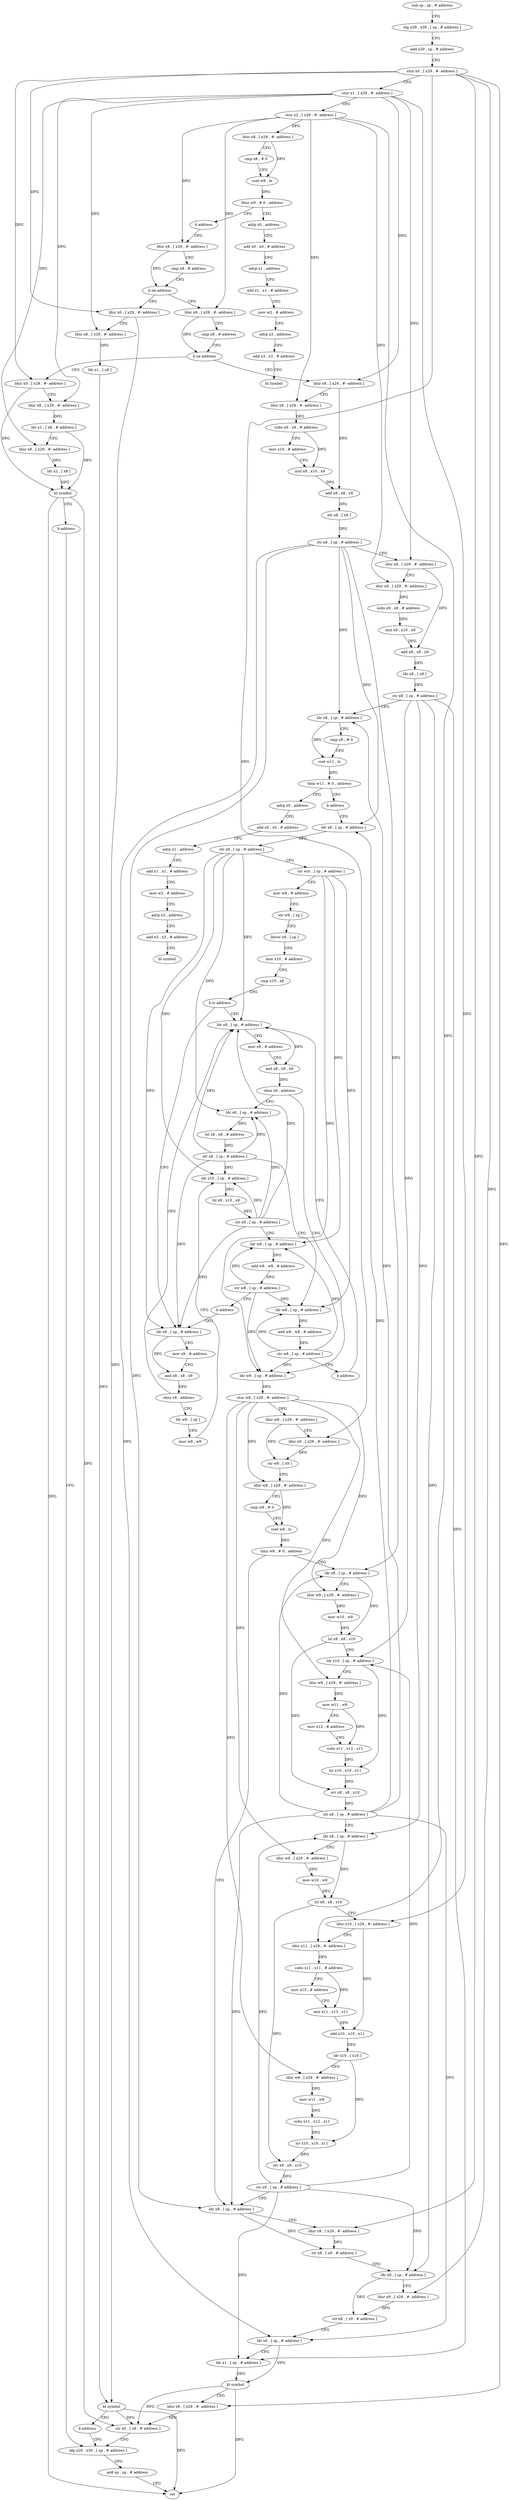 digraph "func" {
"4263516" [label = "sub sp , sp , # address" ]
"4263520" [label = "stp x29 , x30 , [ sp , # address ]" ]
"4263524" [label = "add x29 , sp , # address" ]
"4263528" [label = "stur x0 , [ x29 , #- address ]" ]
"4263532" [label = "stur x1 , [ x29 , #- address ]" ]
"4263536" [label = "stur x2 , [ x29 , #- address ]" ]
"4263540" [label = "ldur x8 , [ x29 , #- address ]" ]
"4263544" [label = "cmp x8 , # 0" ]
"4263548" [label = "cset w9 , le" ]
"4263552" [label = "tbnz w9 , # 0 , address" ]
"4263560" [label = "adrp x0 , address" ]
"4263556" [label = "b address" ]
"4263564" [label = "add x0 , x0 , # address" ]
"4263568" [label = "adrp x1 , address" ]
"4263572" [label = "add x1 , x1 , # address" ]
"4263576" [label = "mov w2 , # address" ]
"4263580" [label = "adrp x3 , address" ]
"4263584" [label = "add x3 , x3 , # address" ]
"4263588" [label = "bl symbol" ]
"4263592" [label = "ldur x8 , [ x29 , #- address ]" ]
"4263596" [label = "cmp x8 , # address" ]
"4263600" [label = "b.ne address" ]
"4263624" [label = "ldur x8 , [ x29 , #- address ]" ]
"4263604" [label = "ldur x0 , [ x29 , #- address ]" ]
"4263628" [label = "cmp x8 , # address" ]
"4263632" [label = "b.ne address" ]
"4263664" [label = "ldur x8 , [ x29 , #- address ]" ]
"4263636" [label = "ldur x0 , [ x29 , #- address ]" ]
"4263608" [label = "ldur x8 , [ x29 , #- address ]" ]
"4263612" [label = "ldr x1 , [ x8 ]" ]
"4263616" [label = "bl symbol" ]
"4263620" [label = "b address" ]
"4264104" [label = "ldp x29 , x30 , [ sp , # address ]" ]
"4263668" [label = "ldur x9 , [ x29 , #- address ]" ]
"4263672" [label = "subs x9 , x9 , # address" ]
"4263676" [label = "mov x10 , # address" ]
"4263680" [label = "mul x9 , x10 , x9" ]
"4263684" [label = "add x8 , x8 , x9" ]
"4263688" [label = "ldr x8 , [ x8 ]" ]
"4263692" [label = "str x8 , [ sp , # address ]" ]
"4263696" [label = "ldur x8 , [ x29 , #- address ]" ]
"4263700" [label = "ldur x9 , [ x29 , #- address ]" ]
"4263704" [label = "subs x9 , x9 , # address" ]
"4263708" [label = "mul x9 , x10 , x9" ]
"4263712" [label = "add x8 , x8 , x9" ]
"4263716" [label = "ldr x8 , [ x8 ]" ]
"4263720" [label = "str x8 , [ sp , # address ]" ]
"4263724" [label = "ldr x8 , [ sp , # address ]" ]
"4263728" [label = "cmp x8 , # 0" ]
"4263732" [label = "cset w11 , ls" ]
"4263736" [label = "tbnz w11 , # 0 , address" ]
"4263744" [label = "adrp x0 , address" ]
"4263740" [label = "b address" ]
"4263640" [label = "ldur x8 , [ x29 , #- address ]" ]
"4263644" [label = "ldr x1 , [ x8 , # address ]" ]
"4263648" [label = "ldur x8 , [ x29 , #- address ]" ]
"4263652" [label = "ldr x2 , [ x8 ]" ]
"4263656" [label = "bl symbol" ]
"4263660" [label = "b address" ]
"4264108" [label = "add sp , sp , # address" ]
"4264112" [label = "ret" ]
"4263748" [label = "add x0 , x0 , # address" ]
"4263752" [label = "adrp x1 , address" ]
"4263756" [label = "add x1 , x1 , # address" ]
"4263760" [label = "mov w2 , # address" ]
"4263764" [label = "adrp x3 , address" ]
"4263768" [label = "add x3 , x3 , # address" ]
"4263772" [label = "bl symbol" ]
"4263776" [label = "ldr x8 , [ sp , # address ]" ]
"4263780" [label = "str x8 , [ sp , # address ]" ]
"4263784" [label = "str wzr , [ sp , # address ]" ]
"4263788" [label = "mov w9 , # address" ]
"4263792" [label = "str w9 , [ sp ]" ]
"4263796" [label = "ldrsw x8 , [ sp ]" ]
"4263800" [label = "mov x10 , # address" ]
"4263804" [label = "cmp x10 , x8" ]
"4263808" [label = "b.ls address" ]
"4263864" [label = "ldr x8 , [ sp , # address ]" ]
"4263812" [label = "ldr x8 , [ sp , # address ]" ]
"4263868" [label = "mov x9 , # address" ]
"4263872" [label = "and x8 , x8 , x9" ]
"4263876" [label = "cbnz x8 , address" ]
"4263908" [label = "ldr w8 , [ sp , # address ]" ]
"4263880" [label = "ldr x8 , [ sp , # address ]" ]
"4263816" [label = "mov x9 , # address" ]
"4263820" [label = "and x8 , x8 , x9" ]
"4263824" [label = "cbnz x8 , address" ]
"4263828" [label = "ldr w8 , [ sp ]" ]
"4263912" [label = "stur w8 , [ x29 , #- address ]" ]
"4263916" [label = "ldur w8 , [ x29 , #- address ]" ]
"4263920" [label = "ldur x9 , [ x29 , #- address ]" ]
"4263924" [label = "str w8 , [ x9 ]" ]
"4263928" [label = "ldur w8 , [ x29 , #- address ]" ]
"4263932" [label = "cmp w8 , # 0" ]
"4263936" [label = "cset w8 , ls" ]
"4263940" [label = "tbnz w8 , # 0 , address" ]
"4264060" [label = "ldr x8 , [ sp , # address ]" ]
"4263944" [label = "ldr x8 , [ sp , # address ]" ]
"4263884" [label = "lsl x8 , x8 , # address" ]
"4263888" [label = "str x8 , [ sp , # address ]" ]
"4263892" [label = "ldr w8 , [ sp , # address ]" ]
"4263896" [label = "add w8 , w8 , # address" ]
"4263900" [label = "str w8 , [ sp , # address ]" ]
"4263904" [label = "b address" ]
"4263832" [label = "mov w9 , w8" ]
"4263836" [label = "ldr x10 , [ sp , # address ]" ]
"4263840" [label = "lsl x9 , x10 , x9" ]
"4263844" [label = "str x9 , [ sp , # address ]" ]
"4263848" [label = "ldr w8 , [ sp , # address ]" ]
"4263852" [label = "add w8 , w8 , # address" ]
"4263856" [label = "str w8 , [ sp , # address ]" ]
"4263860" [label = "b address" ]
"4264064" [label = "ldur x9 , [ x29 , #- address ]" ]
"4264068" [label = "str x8 , [ x9 , # address ]" ]
"4264072" [label = "ldr x8 , [ sp , # address ]" ]
"4264076" [label = "ldur x9 , [ x29 , #- address ]" ]
"4264080" [label = "str x8 , [ x9 , # address ]" ]
"4264084" [label = "ldr x0 , [ sp , # address ]" ]
"4264088" [label = "ldr x1 , [ sp , # address ]" ]
"4264092" [label = "bl symbol" ]
"4264096" [label = "ldur x8 , [ x29 , #- address ]" ]
"4264100" [label = "str x0 , [ x8 , # address ]" ]
"4263948" [label = "ldur w9 , [ x29 , #- address ]" ]
"4263952" [label = "mov w10 , w9" ]
"4263956" [label = "lsl x8 , x8 , x10" ]
"4263960" [label = "ldr x10 , [ sp , # address ]" ]
"4263964" [label = "ldur w9 , [ x29 , #- address ]" ]
"4263968" [label = "mov w11 , w9" ]
"4263972" [label = "mov x12 , # address" ]
"4263976" [label = "subs x11 , x12 , x11" ]
"4263980" [label = "lsr x10 , x10 , x11" ]
"4263984" [label = "orr x8 , x8 , x10" ]
"4263988" [label = "str x8 , [ sp , # address ]" ]
"4263992" [label = "ldr x8 , [ sp , # address ]" ]
"4263996" [label = "ldur w9 , [ x29 , #- address ]" ]
"4264000" [label = "mov w10 , w9" ]
"4264004" [label = "lsl x8 , x8 , x10" ]
"4264008" [label = "ldur x10 , [ x29 , #- address ]" ]
"4264012" [label = "ldur x11 , [ x29 , #- address ]" ]
"4264016" [label = "subs x11 , x11 , # address" ]
"4264020" [label = "mov x13 , # address" ]
"4264024" [label = "mul x11 , x13 , x11" ]
"4264028" [label = "add x10 , x10 , x11" ]
"4264032" [label = "ldr x10 , [ x10 ]" ]
"4264036" [label = "ldur w9 , [ x29 , #- address ]" ]
"4264040" [label = "mov w11 , w9" ]
"4264044" [label = "subs x11 , x12 , x11" ]
"4264048" [label = "lsr x10 , x10 , x11" ]
"4264052" [label = "orr x8 , x8 , x10" ]
"4264056" [label = "str x8 , [ sp , # address ]" ]
"4263516" -> "4263520" [ label = "CFG" ]
"4263520" -> "4263524" [ label = "CFG" ]
"4263524" -> "4263528" [ label = "CFG" ]
"4263528" -> "4263532" [ label = "CFG" ]
"4263528" -> "4263604" [ label = "DFG" ]
"4263528" -> "4263636" [ label = "DFG" ]
"4263528" -> "4263920" [ label = "DFG" ]
"4263528" -> "4264064" [ label = "DFG" ]
"4263528" -> "4264076" [ label = "DFG" ]
"4263528" -> "4264096" [ label = "DFG" ]
"4263532" -> "4263536" [ label = "CFG" ]
"4263532" -> "4263608" [ label = "DFG" ]
"4263532" -> "4263664" [ label = "DFG" ]
"4263532" -> "4263696" [ label = "DFG" ]
"4263532" -> "4263640" [ label = "DFG" ]
"4263532" -> "4263648" [ label = "DFG" ]
"4263532" -> "4264008" [ label = "DFG" ]
"4263536" -> "4263540" [ label = "DFG" ]
"4263536" -> "4263592" [ label = "DFG" ]
"4263536" -> "4263624" [ label = "DFG" ]
"4263536" -> "4263668" [ label = "DFG" ]
"4263536" -> "4263700" [ label = "DFG" ]
"4263536" -> "4264012" [ label = "DFG" ]
"4263540" -> "4263544" [ label = "CFG" ]
"4263540" -> "4263548" [ label = "DFG" ]
"4263544" -> "4263548" [ label = "CFG" ]
"4263548" -> "4263552" [ label = "DFG" ]
"4263552" -> "4263560" [ label = "CFG" ]
"4263552" -> "4263556" [ label = "CFG" ]
"4263560" -> "4263564" [ label = "CFG" ]
"4263556" -> "4263592" [ label = "CFG" ]
"4263564" -> "4263568" [ label = "CFG" ]
"4263568" -> "4263572" [ label = "CFG" ]
"4263572" -> "4263576" [ label = "CFG" ]
"4263576" -> "4263580" [ label = "CFG" ]
"4263580" -> "4263584" [ label = "CFG" ]
"4263584" -> "4263588" [ label = "CFG" ]
"4263592" -> "4263596" [ label = "CFG" ]
"4263592" -> "4263600" [ label = "DFG" ]
"4263596" -> "4263600" [ label = "CFG" ]
"4263600" -> "4263624" [ label = "CFG" ]
"4263600" -> "4263604" [ label = "CFG" ]
"4263624" -> "4263628" [ label = "CFG" ]
"4263624" -> "4263632" [ label = "DFG" ]
"4263604" -> "4263608" [ label = "CFG" ]
"4263604" -> "4263616" [ label = "DFG" ]
"4263628" -> "4263632" [ label = "CFG" ]
"4263632" -> "4263664" [ label = "CFG" ]
"4263632" -> "4263636" [ label = "CFG" ]
"4263664" -> "4263668" [ label = "CFG" ]
"4263664" -> "4263684" [ label = "DFG" ]
"4263636" -> "4263640" [ label = "CFG" ]
"4263636" -> "4263656" [ label = "DFG" ]
"4263608" -> "4263612" [ label = "DFG" ]
"4263612" -> "4263616" [ label = "DFG" ]
"4263616" -> "4263620" [ label = "CFG" ]
"4263616" -> "4264112" [ label = "DFG" ]
"4263616" -> "4264100" [ label = "DFG" ]
"4263620" -> "4264104" [ label = "CFG" ]
"4264104" -> "4264108" [ label = "CFG" ]
"4263668" -> "4263672" [ label = "DFG" ]
"4263672" -> "4263676" [ label = "CFG" ]
"4263672" -> "4263680" [ label = "DFG" ]
"4263676" -> "4263680" [ label = "CFG" ]
"4263680" -> "4263684" [ label = "DFG" ]
"4263684" -> "4263688" [ label = "DFG" ]
"4263688" -> "4263692" [ label = "DFG" ]
"4263692" -> "4263696" [ label = "CFG" ]
"4263692" -> "4263724" [ label = "DFG" ]
"4263692" -> "4263776" [ label = "DFG" ]
"4263692" -> "4264060" [ label = "DFG" ]
"4263692" -> "4264084" [ label = "DFG" ]
"4263692" -> "4263944" [ label = "DFG" ]
"4263696" -> "4263700" [ label = "CFG" ]
"4263696" -> "4263712" [ label = "DFG" ]
"4263700" -> "4263704" [ label = "DFG" ]
"4263704" -> "4263708" [ label = "DFG" ]
"4263708" -> "4263712" [ label = "DFG" ]
"4263712" -> "4263716" [ label = "DFG" ]
"4263716" -> "4263720" [ label = "DFG" ]
"4263720" -> "4263724" [ label = "CFG" ]
"4263720" -> "4264072" [ label = "DFG" ]
"4263720" -> "4264088" [ label = "DFG" ]
"4263720" -> "4263960" [ label = "DFG" ]
"4263720" -> "4263992" [ label = "DFG" ]
"4263724" -> "4263728" [ label = "CFG" ]
"4263724" -> "4263732" [ label = "DFG" ]
"4263728" -> "4263732" [ label = "CFG" ]
"4263732" -> "4263736" [ label = "DFG" ]
"4263736" -> "4263744" [ label = "CFG" ]
"4263736" -> "4263740" [ label = "CFG" ]
"4263744" -> "4263748" [ label = "CFG" ]
"4263740" -> "4263776" [ label = "CFG" ]
"4263640" -> "4263644" [ label = "DFG" ]
"4263644" -> "4263648" [ label = "CFG" ]
"4263644" -> "4263656" [ label = "DFG" ]
"4263648" -> "4263652" [ label = "DFG" ]
"4263652" -> "4263656" [ label = "DFG" ]
"4263656" -> "4263660" [ label = "CFG" ]
"4263656" -> "4264112" [ label = "DFG" ]
"4263656" -> "4264100" [ label = "DFG" ]
"4263660" -> "4264104" [ label = "CFG" ]
"4264108" -> "4264112" [ label = "CFG" ]
"4263748" -> "4263752" [ label = "CFG" ]
"4263752" -> "4263756" [ label = "CFG" ]
"4263756" -> "4263760" [ label = "CFG" ]
"4263760" -> "4263764" [ label = "CFG" ]
"4263764" -> "4263768" [ label = "CFG" ]
"4263768" -> "4263772" [ label = "CFG" ]
"4263776" -> "4263780" [ label = "DFG" ]
"4263780" -> "4263784" [ label = "CFG" ]
"4263780" -> "4263864" [ label = "DFG" ]
"4263780" -> "4263812" [ label = "DFG" ]
"4263780" -> "4263880" [ label = "DFG" ]
"4263780" -> "4263836" [ label = "DFG" ]
"4263784" -> "4263788" [ label = "CFG" ]
"4263784" -> "4263908" [ label = "DFG" ]
"4263784" -> "4263892" [ label = "DFG" ]
"4263784" -> "4263848" [ label = "DFG" ]
"4263788" -> "4263792" [ label = "CFG" ]
"4263792" -> "4263796" [ label = "CFG" ]
"4263796" -> "4263800" [ label = "CFG" ]
"4263800" -> "4263804" [ label = "CFG" ]
"4263804" -> "4263808" [ label = "CFG" ]
"4263808" -> "4263864" [ label = "CFG" ]
"4263808" -> "4263812" [ label = "CFG" ]
"4263864" -> "4263868" [ label = "CFG" ]
"4263864" -> "4263872" [ label = "DFG" ]
"4263812" -> "4263816" [ label = "CFG" ]
"4263812" -> "4263820" [ label = "DFG" ]
"4263868" -> "4263872" [ label = "CFG" ]
"4263872" -> "4263876" [ label = "DFG" ]
"4263876" -> "4263908" [ label = "CFG" ]
"4263876" -> "4263880" [ label = "CFG" ]
"4263908" -> "4263912" [ label = "DFG" ]
"4263880" -> "4263884" [ label = "DFG" ]
"4263816" -> "4263820" [ label = "CFG" ]
"4263820" -> "4263824" [ label = "DFG" ]
"4263824" -> "4263864" [ label = "CFG" ]
"4263824" -> "4263828" [ label = "CFG" ]
"4263828" -> "4263832" [ label = "CFG" ]
"4263912" -> "4263916" [ label = "DFG" ]
"4263912" -> "4263928" [ label = "DFG" ]
"4263912" -> "4263948" [ label = "DFG" ]
"4263912" -> "4263964" [ label = "DFG" ]
"4263912" -> "4263996" [ label = "DFG" ]
"4263912" -> "4264036" [ label = "DFG" ]
"4263916" -> "4263920" [ label = "CFG" ]
"4263916" -> "4263924" [ label = "DFG" ]
"4263920" -> "4263924" [ label = "DFG" ]
"4263924" -> "4263928" [ label = "CFG" ]
"4263928" -> "4263932" [ label = "CFG" ]
"4263928" -> "4263936" [ label = "DFG" ]
"4263932" -> "4263936" [ label = "CFG" ]
"4263936" -> "4263940" [ label = "DFG" ]
"4263940" -> "4264060" [ label = "CFG" ]
"4263940" -> "4263944" [ label = "CFG" ]
"4264060" -> "4264064" [ label = "CFG" ]
"4264060" -> "4264068" [ label = "DFG" ]
"4263944" -> "4263948" [ label = "CFG" ]
"4263944" -> "4263956" [ label = "DFG" ]
"4263884" -> "4263888" [ label = "DFG" ]
"4263888" -> "4263892" [ label = "CFG" ]
"4263888" -> "4263864" [ label = "DFG" ]
"4263888" -> "4263812" [ label = "DFG" ]
"4263888" -> "4263880" [ label = "DFG" ]
"4263888" -> "4263836" [ label = "DFG" ]
"4263892" -> "4263896" [ label = "DFG" ]
"4263896" -> "4263900" [ label = "DFG" ]
"4263900" -> "4263904" [ label = "CFG" ]
"4263900" -> "4263908" [ label = "DFG" ]
"4263900" -> "4263892" [ label = "DFG" ]
"4263900" -> "4263848" [ label = "DFG" ]
"4263904" -> "4263864" [ label = "CFG" ]
"4263832" -> "4263836" [ label = "CFG" ]
"4263836" -> "4263840" [ label = "DFG" ]
"4263840" -> "4263844" [ label = "DFG" ]
"4263844" -> "4263848" [ label = "CFG" ]
"4263844" -> "4263864" [ label = "DFG" ]
"4263844" -> "4263812" [ label = "DFG" ]
"4263844" -> "4263880" [ label = "DFG" ]
"4263844" -> "4263836" [ label = "DFG" ]
"4263848" -> "4263852" [ label = "DFG" ]
"4263852" -> "4263856" [ label = "DFG" ]
"4263856" -> "4263860" [ label = "CFG" ]
"4263856" -> "4263908" [ label = "DFG" ]
"4263856" -> "4263892" [ label = "DFG" ]
"4263856" -> "4263848" [ label = "DFG" ]
"4263860" -> "4263812" [ label = "CFG" ]
"4264064" -> "4264068" [ label = "DFG" ]
"4264068" -> "4264072" [ label = "CFG" ]
"4264072" -> "4264076" [ label = "CFG" ]
"4264072" -> "4264080" [ label = "DFG" ]
"4264076" -> "4264080" [ label = "DFG" ]
"4264080" -> "4264084" [ label = "CFG" ]
"4264084" -> "4264088" [ label = "CFG" ]
"4264084" -> "4264092" [ label = "DFG" ]
"4264088" -> "4264092" [ label = "DFG" ]
"4264092" -> "4264096" [ label = "CFG" ]
"4264092" -> "4264112" [ label = "DFG" ]
"4264092" -> "4264100" [ label = "DFG" ]
"4264096" -> "4264100" [ label = "DFG" ]
"4264100" -> "4264104" [ label = "CFG" ]
"4263948" -> "4263952" [ label = "DFG" ]
"4263952" -> "4263956" [ label = "DFG" ]
"4263956" -> "4263960" [ label = "CFG" ]
"4263956" -> "4263984" [ label = "DFG" ]
"4263960" -> "4263964" [ label = "CFG" ]
"4263960" -> "4263980" [ label = "DFG" ]
"4263964" -> "4263968" [ label = "DFG" ]
"4263968" -> "4263972" [ label = "CFG" ]
"4263968" -> "4263976" [ label = "DFG" ]
"4263972" -> "4263976" [ label = "CFG" ]
"4263976" -> "4263980" [ label = "DFG" ]
"4263980" -> "4263984" [ label = "DFG" ]
"4263984" -> "4263988" [ label = "DFG" ]
"4263988" -> "4263992" [ label = "CFG" ]
"4263988" -> "4263724" [ label = "DFG" ]
"4263988" -> "4263776" [ label = "DFG" ]
"4263988" -> "4264060" [ label = "DFG" ]
"4263988" -> "4264084" [ label = "DFG" ]
"4263988" -> "4263944" [ label = "DFG" ]
"4263992" -> "4263996" [ label = "CFG" ]
"4263992" -> "4264004" [ label = "DFG" ]
"4263996" -> "4264000" [ label = "DFG" ]
"4264000" -> "4264004" [ label = "DFG" ]
"4264004" -> "4264008" [ label = "CFG" ]
"4264004" -> "4264052" [ label = "DFG" ]
"4264008" -> "4264012" [ label = "CFG" ]
"4264008" -> "4264028" [ label = "DFG" ]
"4264012" -> "4264016" [ label = "DFG" ]
"4264016" -> "4264020" [ label = "CFG" ]
"4264016" -> "4264024" [ label = "DFG" ]
"4264020" -> "4264024" [ label = "CFG" ]
"4264024" -> "4264028" [ label = "DFG" ]
"4264028" -> "4264032" [ label = "DFG" ]
"4264032" -> "4264036" [ label = "CFG" ]
"4264032" -> "4264048" [ label = "DFG" ]
"4264036" -> "4264040" [ label = "DFG" ]
"4264040" -> "4264044" [ label = "DFG" ]
"4264044" -> "4264048" [ label = "DFG" ]
"4264048" -> "4264052" [ label = "DFG" ]
"4264052" -> "4264056" [ label = "DFG" ]
"4264056" -> "4264060" [ label = "CFG" ]
"4264056" -> "4264072" [ label = "DFG" ]
"4264056" -> "4264088" [ label = "DFG" ]
"4264056" -> "4263960" [ label = "DFG" ]
"4264056" -> "4263992" [ label = "DFG" ]
}
